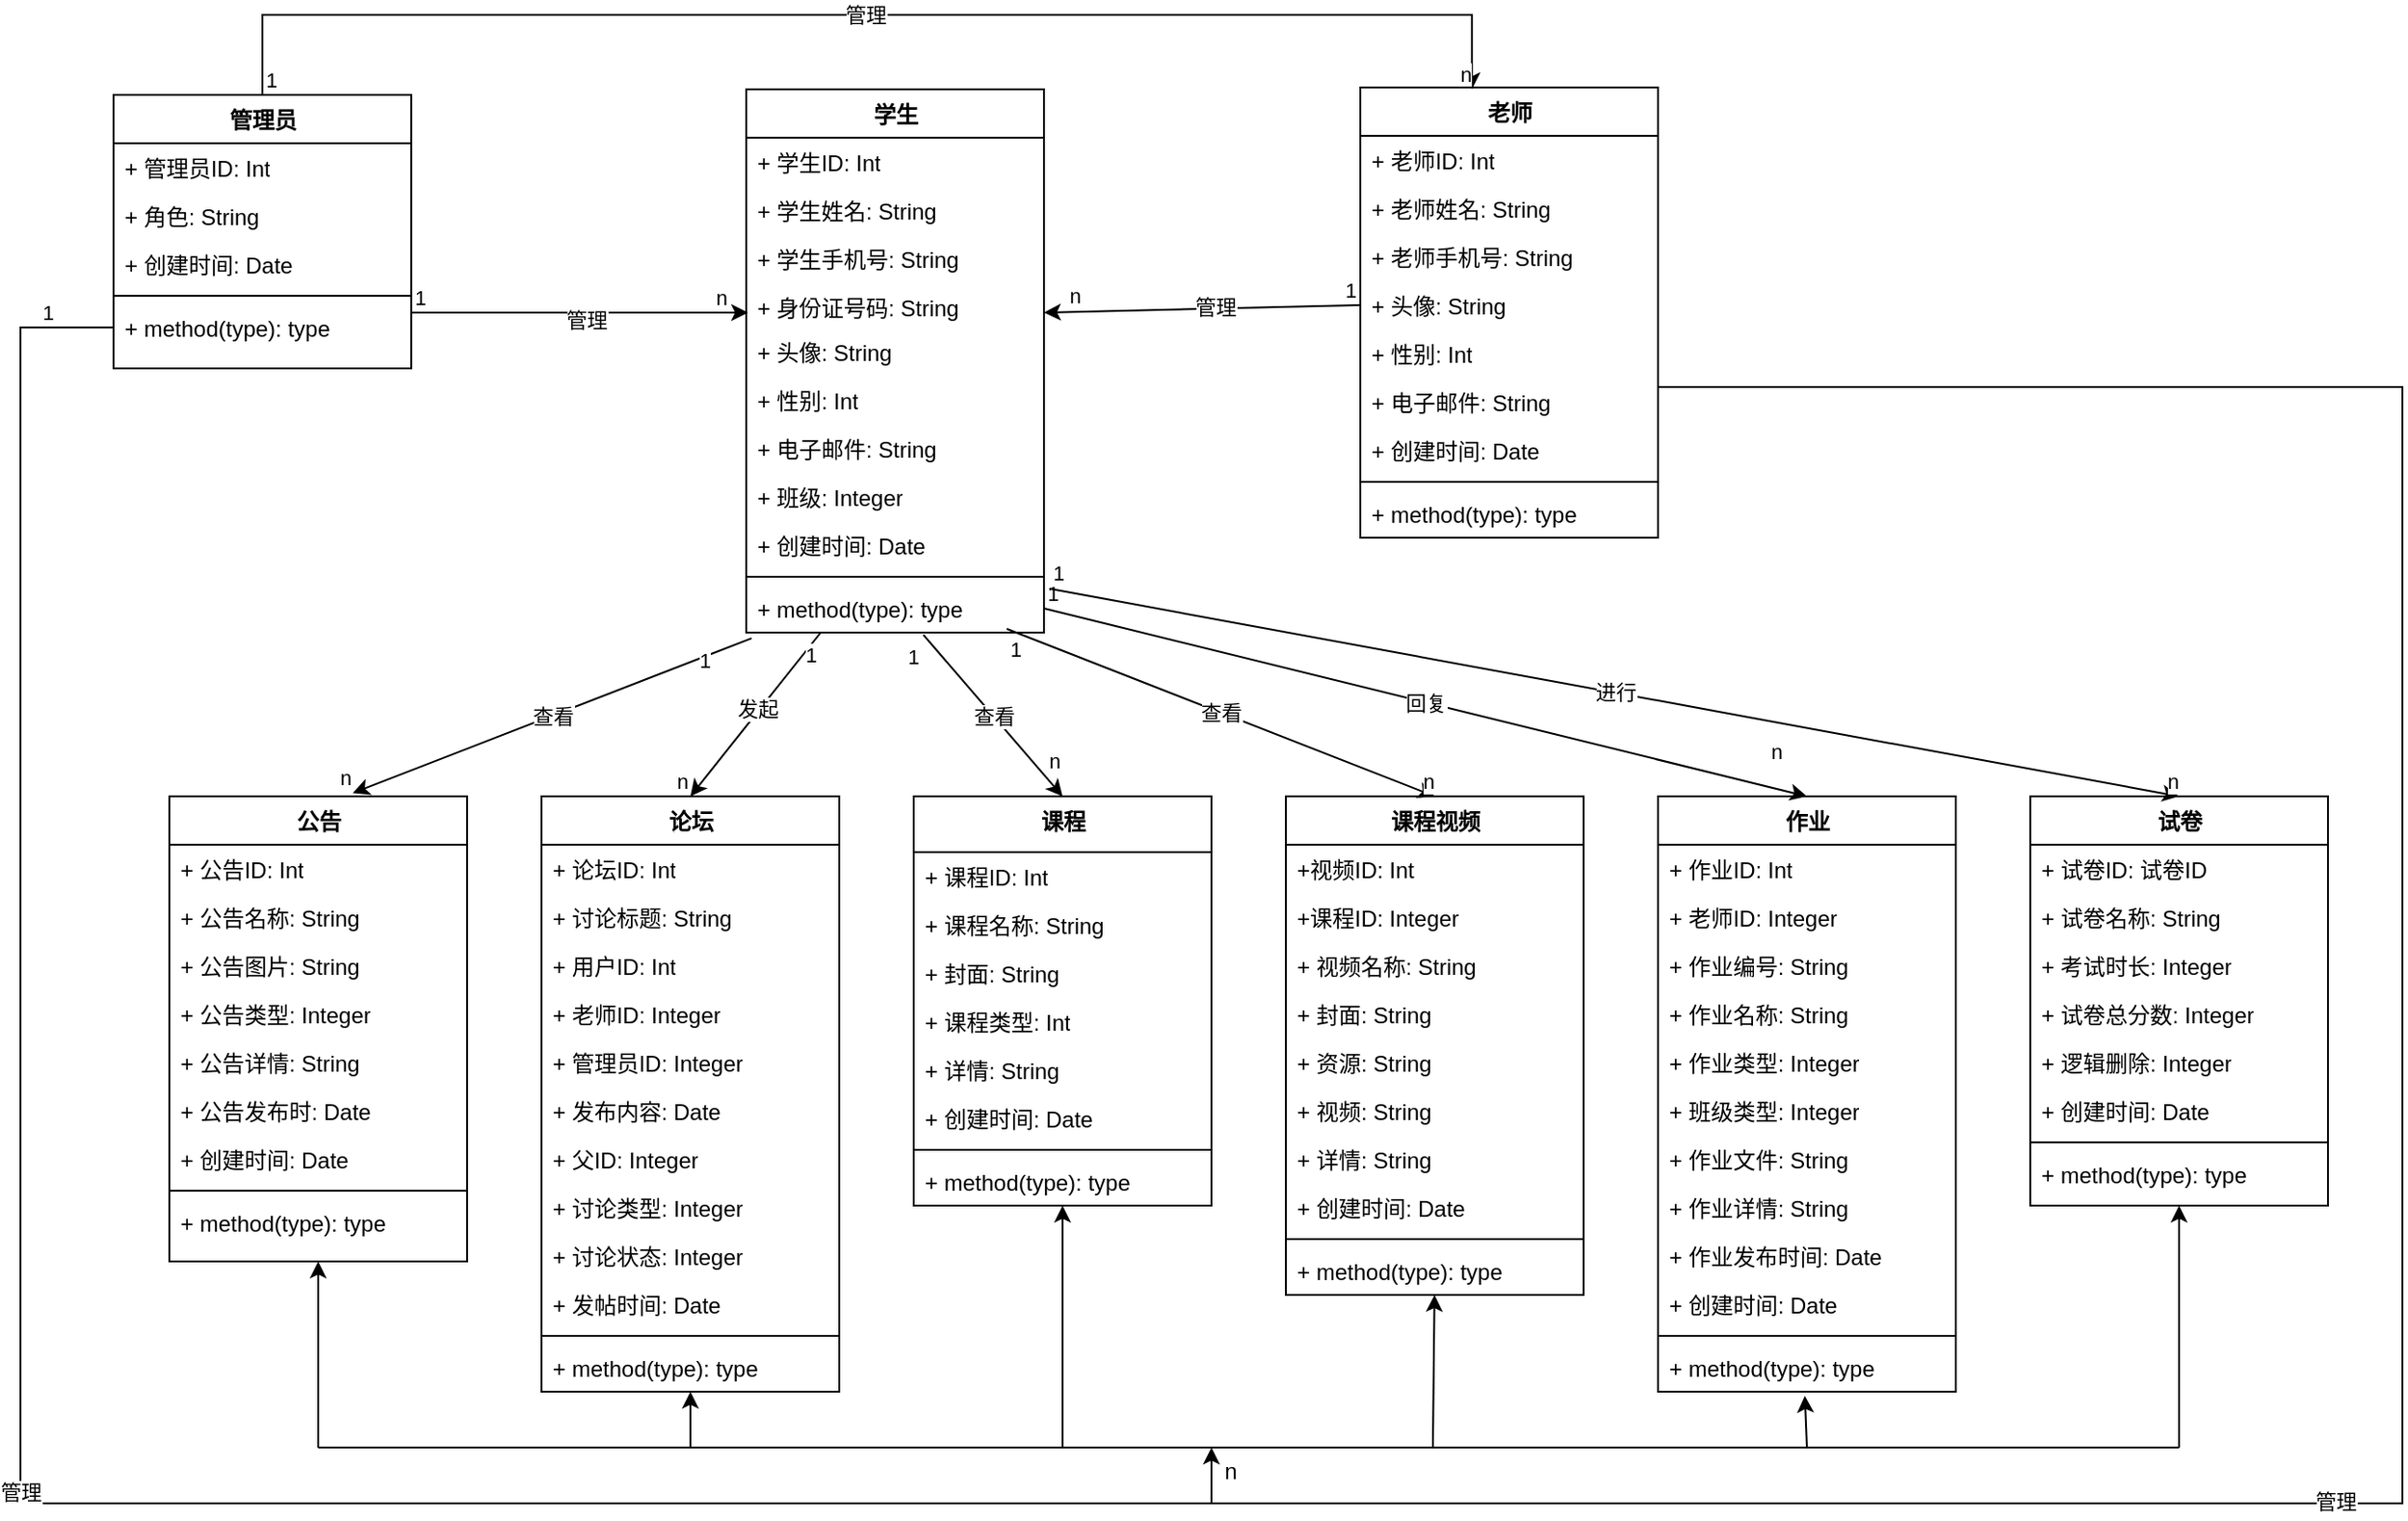 <mxfile version="26.2.13" pages="2">
  <diagram name="Page-1" id="9f46799a-70d6-7492-0946-bef42562c5a5">
    <mxGraphModel dx="1740" dy="901" grid="1" gridSize="10" guides="1" tooltips="1" connect="1" arrows="1" fold="1" page="1" pageScale="1" pageWidth="1100" pageHeight="850" background="none" math="0" shadow="0">
      <root>
        <mxCell id="0" />
        <mxCell id="1" parent="0" />
        <mxCell id="78961159f06e98e8-17" value="管理员" style="swimlane;html=1;fontStyle=1;align=center;verticalAlign=top;childLayout=stackLayout;horizontal=1;startSize=26;horizontalStack=0;resizeParent=1;resizeLast=0;collapsible=1;marginBottom=0;swimlaneFillColor=#ffffff;rounded=0;shadow=0;comic=0;labelBackgroundColor=none;strokeWidth=1;fillColor=none;fontFamily=Verdana;fontSize=12" parent="1" vertex="1">
          <mxGeometry x="90" y="83" width="160" height="147" as="geometry" />
        </mxCell>
        <mxCell id="78961159f06e98e8-21" value="+ 管理员ID: Int" style="text;html=1;strokeColor=none;fillColor=none;align=left;verticalAlign=top;spacingLeft=4;spacingRight=4;whiteSpace=wrap;overflow=hidden;rotatable=0;points=[[0,0.5],[1,0.5]];portConstraint=eastwest;" parent="78961159f06e98e8-17" vertex="1">
          <mxGeometry y="26" width="160" height="26" as="geometry" />
        </mxCell>
        <mxCell id="78961159f06e98e8-23" value="+ 角色: String" style="text;html=1;strokeColor=none;fillColor=none;align=left;verticalAlign=top;spacingLeft=4;spacingRight=4;whiteSpace=wrap;overflow=hidden;rotatable=0;points=[[0,0.5],[1,0.5]];portConstraint=eastwest;" parent="78961159f06e98e8-17" vertex="1">
          <mxGeometry y="52" width="160" height="26" as="geometry" />
        </mxCell>
        <mxCell id="78961159f06e98e8-25" value="+ 创建时间: Date" style="text;html=1;strokeColor=none;fillColor=none;align=left;verticalAlign=top;spacingLeft=4;spacingRight=4;whiteSpace=wrap;overflow=hidden;rotatable=0;points=[[0,0.5],[1,0.5]];portConstraint=eastwest;" parent="78961159f06e98e8-17" vertex="1">
          <mxGeometry y="78" width="160" height="26" as="geometry" />
        </mxCell>
        <mxCell id="78961159f06e98e8-19" value="" style="line;html=1;strokeWidth=1;fillColor=none;align=left;verticalAlign=middle;spacingTop=-1;spacingLeft=3;spacingRight=3;rotatable=0;labelPosition=right;points=[];portConstraint=eastwest;" parent="78961159f06e98e8-17" vertex="1">
          <mxGeometry y="104" width="160" height="8" as="geometry" />
        </mxCell>
        <mxCell id="78961159f06e98e8-20" value="+ method(type): type" style="text;html=1;strokeColor=none;fillColor=none;align=left;verticalAlign=top;spacingLeft=4;spacingRight=4;whiteSpace=wrap;overflow=hidden;rotatable=0;points=[[0,0.5],[1,0.5]];portConstraint=eastwest;" parent="78961159f06e98e8-17" vertex="1">
          <mxGeometry y="112" width="160" height="26" as="geometry" />
        </mxCell>
        <mxCell id="78961159f06e98e8-30" value="学生" style="swimlane;html=1;fontStyle=1;align=center;verticalAlign=top;childLayout=stackLayout;horizontal=1;startSize=26;horizontalStack=0;resizeParent=1;resizeLast=0;collapsible=1;marginBottom=0;swimlaneFillColor=#ffffff;rounded=0;shadow=0;comic=0;labelBackgroundColor=none;strokeWidth=1;fillColor=none;fontFamily=Verdana;fontSize=12" parent="1" vertex="1">
          <mxGeometry x="430" y="80" width="160" height="292" as="geometry" />
        </mxCell>
        <mxCell id="gjJMoTQwBeyK9TBVZbtp-83" value="+ 学生ID: Int" style="text;html=1;strokeColor=none;fillColor=none;align=left;verticalAlign=top;spacingLeft=4;spacingRight=4;whiteSpace=wrap;overflow=hidden;rotatable=0;points=[[0,0.5],[1,0.5]];portConstraint=eastwest;" vertex="1" parent="78961159f06e98e8-30">
          <mxGeometry y="26" width="160" height="26" as="geometry" />
        </mxCell>
        <mxCell id="gjJMoTQwBeyK9TBVZbtp-84" value="+ 学生姓名: String" style="text;html=1;strokeColor=none;fillColor=none;align=left;verticalAlign=top;spacingLeft=4;spacingRight=4;whiteSpace=wrap;overflow=hidden;rotatable=0;points=[[0,0.5],[1,0.5]];portConstraint=eastwest;" vertex="1" parent="78961159f06e98e8-30">
          <mxGeometry y="52" width="160" height="26" as="geometry" />
        </mxCell>
        <mxCell id="gjJMoTQwBeyK9TBVZbtp-85" value="+ 学生手机号: String" style="text;html=1;strokeColor=none;fillColor=none;align=left;verticalAlign=top;spacingLeft=4;spacingRight=4;whiteSpace=wrap;overflow=hidden;rotatable=0;points=[[0,0.5],[1,0.5]];portConstraint=eastwest;" vertex="1" parent="78961159f06e98e8-30">
          <mxGeometry y="78" width="160" height="26" as="geometry" />
        </mxCell>
        <mxCell id="78961159f06e98e8-33" value="+ 身份证号码: String" style="text;html=1;strokeColor=none;fillColor=none;align=left;verticalAlign=top;spacingLeft=4;spacingRight=4;whiteSpace=wrap;overflow=hidden;rotatable=0;points=[[0,0.5],[1,0.5]];portConstraint=eastwest;" parent="78961159f06e98e8-30" vertex="1">
          <mxGeometry y="104" width="160" height="24" as="geometry" />
        </mxCell>
        <mxCell id="gjJMoTQwBeyK9TBVZbtp-86" value="+ 头像: String" style="text;html=1;strokeColor=none;fillColor=none;align=left;verticalAlign=top;spacingLeft=4;spacingRight=4;whiteSpace=wrap;overflow=hidden;rotatable=0;points=[[0,0.5],[1,0.5]];portConstraint=eastwest;" vertex="1" parent="78961159f06e98e8-30">
          <mxGeometry y="128" width="160" height="26" as="geometry" />
        </mxCell>
        <mxCell id="gjJMoTQwBeyK9TBVZbtp-87" value="+ 性别: Int" style="text;html=1;strokeColor=none;fillColor=none;align=left;verticalAlign=top;spacingLeft=4;spacingRight=4;whiteSpace=wrap;overflow=hidden;rotatable=0;points=[[0,0.5],[1,0.5]];portConstraint=eastwest;" vertex="1" parent="78961159f06e98e8-30">
          <mxGeometry y="154" width="160" height="26" as="geometry" />
        </mxCell>
        <mxCell id="gjJMoTQwBeyK9TBVZbtp-88" value="+ 电子邮件: String" style="text;html=1;strokeColor=none;fillColor=none;align=left;verticalAlign=top;spacingLeft=4;spacingRight=4;whiteSpace=wrap;overflow=hidden;rotatable=0;points=[[0,0.5],[1,0.5]];portConstraint=eastwest;" vertex="1" parent="78961159f06e98e8-30">
          <mxGeometry y="180" width="160" height="26" as="geometry" />
        </mxCell>
        <mxCell id="78961159f06e98e8-36" value="+ 班级: Integer" style="text;html=1;strokeColor=none;fillColor=none;align=left;verticalAlign=top;spacingLeft=4;spacingRight=4;whiteSpace=wrap;overflow=hidden;rotatable=0;points=[[0,0.5],[1,0.5]];portConstraint=eastwest;" parent="78961159f06e98e8-30" vertex="1">
          <mxGeometry y="206" width="160" height="26" as="geometry" />
        </mxCell>
        <mxCell id="gjJMoTQwBeyK9TBVZbtp-89" value="+ 创建时间: Date" style="text;html=1;strokeColor=none;fillColor=none;align=left;verticalAlign=top;spacingLeft=4;spacingRight=4;whiteSpace=wrap;overflow=hidden;rotatable=0;points=[[0,0.5],[1,0.5]];portConstraint=eastwest;" vertex="1" parent="78961159f06e98e8-30">
          <mxGeometry y="232" width="160" height="26" as="geometry" />
        </mxCell>
        <mxCell id="78961159f06e98e8-38" value="" style="line;html=1;strokeWidth=1;fillColor=none;align=left;verticalAlign=middle;spacingTop=-1;spacingLeft=3;spacingRight=3;rotatable=0;labelPosition=right;points=[];portConstraint=eastwest;" parent="78961159f06e98e8-30" vertex="1">
          <mxGeometry y="258" width="160" height="8" as="geometry" />
        </mxCell>
        <mxCell id="78961159f06e98e8-39" value="+ method(type): type" style="text;html=1;strokeColor=none;fillColor=none;align=left;verticalAlign=top;spacingLeft=4;spacingRight=4;whiteSpace=wrap;overflow=hidden;rotatable=0;points=[[0,0.5],[1,0.5]];portConstraint=eastwest;" parent="78961159f06e98e8-30" vertex="1">
          <mxGeometry y="266" width="160" height="26" as="geometry" />
        </mxCell>
        <mxCell id="78961159f06e98e8-56" value="公告" style="swimlane;html=1;fontStyle=1;align=center;verticalAlign=top;childLayout=stackLayout;horizontal=1;startSize=26;horizontalStack=0;resizeParent=1;resizeLast=0;collapsible=1;marginBottom=0;swimlaneFillColor=#ffffff;rounded=0;shadow=0;comic=0;labelBackgroundColor=none;strokeWidth=1;fillColor=none;fontFamily=Verdana;fontSize=12" parent="1" vertex="1">
          <mxGeometry x="120" y="460" width="160" height="250" as="geometry" />
        </mxCell>
        <mxCell id="78961159f06e98e8-57" value="+ 公告ID: Int" style="text;html=1;strokeColor=none;fillColor=none;align=left;verticalAlign=top;spacingLeft=4;spacingRight=4;whiteSpace=wrap;overflow=hidden;rotatable=0;points=[[0,0.5],[1,0.5]];portConstraint=eastwest;" parent="78961159f06e98e8-56" vertex="1">
          <mxGeometry y="26" width="160" height="26" as="geometry" />
        </mxCell>
        <mxCell id="78961159f06e98e8-58" value="+ 公告名称: String" style="text;html=1;strokeColor=none;fillColor=none;align=left;verticalAlign=top;spacingLeft=4;spacingRight=4;whiteSpace=wrap;overflow=hidden;rotatable=0;points=[[0,0.5],[1,0.5]];portConstraint=eastwest;" parent="78961159f06e98e8-56" vertex="1">
          <mxGeometry y="52" width="160" height="26" as="geometry" />
        </mxCell>
        <mxCell id="78961159f06e98e8-59" value="+ 公告图片: String" style="text;html=1;strokeColor=none;fillColor=none;align=left;verticalAlign=top;spacingLeft=4;spacingRight=4;whiteSpace=wrap;overflow=hidden;rotatable=0;points=[[0,0.5],[1,0.5]];portConstraint=eastwest;" parent="78961159f06e98e8-56" vertex="1">
          <mxGeometry y="78" width="160" height="26" as="geometry" />
        </mxCell>
        <mxCell id="78961159f06e98e8-60" value="+ 公告类型: Integer" style="text;html=1;strokeColor=none;fillColor=none;align=left;verticalAlign=top;spacingLeft=4;spacingRight=4;whiteSpace=wrap;overflow=hidden;rotatable=0;points=[[0,0.5],[1,0.5]];portConstraint=eastwest;" parent="78961159f06e98e8-56" vertex="1">
          <mxGeometry y="104" width="160" height="26" as="geometry" />
        </mxCell>
        <mxCell id="78961159f06e98e8-61" value="+ 公告详情: String" style="text;html=1;strokeColor=none;fillColor=none;align=left;verticalAlign=top;spacingLeft=4;spacingRight=4;whiteSpace=wrap;overflow=hidden;rotatable=0;points=[[0,0.5],[1,0.5]];portConstraint=eastwest;" parent="78961159f06e98e8-56" vertex="1">
          <mxGeometry y="130" width="160" height="26" as="geometry" />
        </mxCell>
        <mxCell id="78961159f06e98e8-62" value="+ 公告发布时: Date" style="text;html=1;strokeColor=none;fillColor=none;align=left;verticalAlign=top;spacingLeft=4;spacingRight=4;whiteSpace=wrap;overflow=hidden;rotatable=0;points=[[0,0.5],[1,0.5]];portConstraint=eastwest;" parent="78961159f06e98e8-56" vertex="1">
          <mxGeometry y="156" width="160" height="26" as="geometry" />
        </mxCell>
        <mxCell id="78961159f06e98e8-63" value="+ 创建时间: Date" style="text;html=1;strokeColor=none;fillColor=none;align=left;verticalAlign=top;spacingLeft=4;spacingRight=4;whiteSpace=wrap;overflow=hidden;rotatable=0;points=[[0,0.5],[1,0.5]];portConstraint=eastwest;" parent="78961159f06e98e8-56" vertex="1">
          <mxGeometry y="182" width="160" height="26" as="geometry" />
        </mxCell>
        <mxCell id="78961159f06e98e8-64" value="" style="line;html=1;strokeWidth=1;fillColor=none;align=left;verticalAlign=middle;spacingTop=-1;spacingLeft=3;spacingRight=3;rotatable=0;labelPosition=right;points=[];portConstraint=eastwest;" parent="78961159f06e98e8-56" vertex="1">
          <mxGeometry y="208" width="160" height="8" as="geometry" />
        </mxCell>
        <mxCell id="78961159f06e98e8-68" value="+ method(type): type" style="text;html=1;strokeColor=none;fillColor=none;align=left;verticalAlign=top;spacingLeft=4;spacingRight=4;whiteSpace=wrap;overflow=hidden;rotatable=0;points=[[0,0.5],[1,0.5]];portConstraint=eastwest;" parent="78961159f06e98e8-56" vertex="1">
          <mxGeometry y="216" width="160" height="26" as="geometry" />
        </mxCell>
        <mxCell id="78961159f06e98e8-69" value="论坛" style="swimlane;html=1;fontStyle=1;align=center;verticalAlign=top;childLayout=stackLayout;horizontal=1;startSize=26;horizontalStack=0;resizeParent=1;resizeLast=0;collapsible=1;marginBottom=0;swimlaneFillColor=#ffffff;rounded=0;shadow=0;comic=0;labelBackgroundColor=none;strokeWidth=1;fillColor=none;fontFamily=Verdana;fontSize=12" parent="1" vertex="1">
          <mxGeometry x="320" y="460" width="160" height="320" as="geometry" />
        </mxCell>
        <mxCell id="78961159f06e98e8-70" value="+ 论坛ID: Int" style="text;html=1;strokeColor=none;fillColor=none;align=left;verticalAlign=top;spacingLeft=4;spacingRight=4;whiteSpace=wrap;overflow=hidden;rotatable=0;points=[[0,0.5],[1,0.5]];portConstraint=eastwest;" parent="78961159f06e98e8-69" vertex="1">
          <mxGeometry y="26" width="160" height="26" as="geometry" />
        </mxCell>
        <mxCell id="78961159f06e98e8-71" value="+ 讨论标题: String" style="text;html=1;strokeColor=none;fillColor=none;align=left;verticalAlign=top;spacingLeft=4;spacingRight=4;whiteSpace=wrap;overflow=hidden;rotatable=0;points=[[0,0.5],[1,0.5]];portConstraint=eastwest;" parent="78961159f06e98e8-69" vertex="1">
          <mxGeometry y="52" width="160" height="26" as="geometry" />
        </mxCell>
        <mxCell id="78961159f06e98e8-72" value="+ 用户ID: Int" style="text;html=1;strokeColor=none;fillColor=none;align=left;verticalAlign=top;spacingLeft=4;spacingRight=4;whiteSpace=wrap;overflow=hidden;rotatable=0;points=[[0,0.5],[1,0.5]];portConstraint=eastwest;" parent="78961159f06e98e8-69" vertex="1">
          <mxGeometry y="78" width="160" height="26" as="geometry" />
        </mxCell>
        <mxCell id="78961159f06e98e8-74" value="+ 老师ID: Integer" style="text;html=1;strokeColor=none;fillColor=none;align=left;verticalAlign=top;spacingLeft=4;spacingRight=4;whiteSpace=wrap;overflow=hidden;rotatable=0;points=[[0,0.5],[1,0.5]];portConstraint=eastwest;" parent="78961159f06e98e8-69" vertex="1">
          <mxGeometry y="104" width="160" height="26" as="geometry" />
        </mxCell>
        <mxCell id="78961159f06e98e8-75" value="+ 管理员ID: Integer" style="text;html=1;strokeColor=none;fillColor=none;align=left;verticalAlign=top;spacingLeft=4;spacingRight=4;whiteSpace=wrap;overflow=hidden;rotatable=0;points=[[0,0.5],[1,0.5]];portConstraint=eastwest;" parent="78961159f06e98e8-69" vertex="1">
          <mxGeometry y="130" width="160" height="26" as="geometry" />
        </mxCell>
        <mxCell id="78961159f06e98e8-76" value="+ 发布内容: Date" style="text;html=1;strokeColor=none;fillColor=none;align=left;verticalAlign=top;spacingLeft=4;spacingRight=4;whiteSpace=wrap;overflow=hidden;rotatable=0;points=[[0,0.5],[1,0.5]];portConstraint=eastwest;" parent="78961159f06e98e8-69" vertex="1">
          <mxGeometry y="156" width="160" height="26" as="geometry" />
        </mxCell>
        <mxCell id="gjJMoTQwBeyK9TBVZbtp-96" value="+ 父ID: Integer" style="text;html=1;strokeColor=none;fillColor=none;align=left;verticalAlign=top;spacingLeft=4;spacingRight=4;whiteSpace=wrap;overflow=hidden;rotatable=0;points=[[0,0.5],[1,0.5]];portConstraint=eastwest;" vertex="1" parent="78961159f06e98e8-69">
          <mxGeometry y="182" width="160" height="26" as="geometry" />
        </mxCell>
        <mxCell id="gjJMoTQwBeyK9TBVZbtp-97" value="+ 讨论类型: Integer" style="text;html=1;strokeColor=none;fillColor=none;align=left;verticalAlign=top;spacingLeft=4;spacingRight=4;whiteSpace=wrap;overflow=hidden;rotatable=0;points=[[0,0.5],[1,0.5]];portConstraint=eastwest;" vertex="1" parent="78961159f06e98e8-69">
          <mxGeometry y="208" width="160" height="26" as="geometry" />
        </mxCell>
        <mxCell id="gjJMoTQwBeyK9TBVZbtp-98" value="+ 讨论状态: Integer" style="text;html=1;strokeColor=none;fillColor=none;align=left;verticalAlign=top;spacingLeft=4;spacingRight=4;whiteSpace=wrap;overflow=hidden;rotatable=0;points=[[0,0.5],[1,0.5]];portConstraint=eastwest;" vertex="1" parent="78961159f06e98e8-69">
          <mxGeometry y="234" width="160" height="26" as="geometry" />
        </mxCell>
        <mxCell id="gjJMoTQwBeyK9TBVZbtp-99" value="+ 发帖时间: Date" style="text;html=1;strokeColor=none;fillColor=none;align=left;verticalAlign=top;spacingLeft=4;spacingRight=4;whiteSpace=wrap;overflow=hidden;rotatable=0;points=[[0,0.5],[1,0.5]];portConstraint=eastwest;" vertex="1" parent="78961159f06e98e8-69">
          <mxGeometry y="260" width="160" height="26" as="geometry" />
        </mxCell>
        <mxCell id="78961159f06e98e8-77" value="" style="line;html=1;strokeWidth=1;fillColor=none;align=left;verticalAlign=middle;spacingTop=-1;spacingLeft=3;spacingRight=3;rotatable=0;labelPosition=right;points=[];portConstraint=eastwest;" parent="78961159f06e98e8-69" vertex="1">
          <mxGeometry y="286" width="160" height="8" as="geometry" />
        </mxCell>
        <mxCell id="78961159f06e98e8-79" value="+ method(type): type" style="text;html=1;strokeColor=none;fillColor=none;align=left;verticalAlign=top;spacingLeft=4;spacingRight=4;whiteSpace=wrap;overflow=hidden;rotatable=0;points=[[0,0.5],[1,0.5]];portConstraint=eastwest;" parent="78961159f06e98e8-69" vertex="1">
          <mxGeometry y="294" width="160" height="26" as="geometry" />
        </mxCell>
        <mxCell id="78961159f06e98e8-82" value="课程" style="swimlane;html=1;fontStyle=1;align=center;verticalAlign=top;childLayout=stackLayout;horizontal=1;startSize=30;horizontalStack=0;resizeParent=1;resizeLast=0;collapsible=1;marginBottom=0;swimlaneFillColor=#ffffff;rounded=0;shadow=0;comic=0;labelBackgroundColor=none;strokeWidth=1;fillColor=none;fontFamily=Verdana;fontSize=12" parent="1" vertex="1">
          <mxGeometry x="520" y="460" width="160" height="220" as="geometry" />
        </mxCell>
        <mxCell id="78961159f06e98e8-83" value="+ 课程ID: Int" style="text;html=1;strokeColor=none;fillColor=none;align=left;verticalAlign=top;spacingLeft=4;spacingRight=4;whiteSpace=wrap;overflow=hidden;rotatable=0;points=[[0,0.5],[1,0.5]];portConstraint=eastwest;" parent="78961159f06e98e8-82" vertex="1">
          <mxGeometry y="30" width="160" height="26" as="geometry" />
        </mxCell>
        <mxCell id="78961159f06e98e8-84" value="+ 课程名称: String" style="text;html=1;strokeColor=none;fillColor=none;align=left;verticalAlign=top;spacingLeft=4;spacingRight=4;whiteSpace=wrap;overflow=hidden;rotatable=0;points=[[0,0.5],[1,0.5]];portConstraint=eastwest;" parent="78961159f06e98e8-82" vertex="1">
          <mxGeometry y="56" width="160" height="26" as="geometry" />
        </mxCell>
        <mxCell id="78961159f06e98e8-85" value="+ 封面: String" style="text;html=1;strokeColor=none;fillColor=none;align=left;verticalAlign=top;spacingLeft=4;spacingRight=4;whiteSpace=wrap;overflow=hidden;rotatable=0;points=[[0,0.5],[1,0.5]];portConstraint=eastwest;" parent="78961159f06e98e8-82" vertex="1">
          <mxGeometry y="82" width="160" height="26" as="geometry" />
        </mxCell>
        <mxCell id="78961159f06e98e8-86" value="+ 课程类型: Int" style="text;html=1;strokeColor=none;fillColor=none;align=left;verticalAlign=top;spacingLeft=4;spacingRight=4;whiteSpace=wrap;overflow=hidden;rotatable=0;points=[[0,0.5],[1,0.5]];portConstraint=eastwest;" parent="78961159f06e98e8-82" vertex="1">
          <mxGeometry y="108" width="160" height="26" as="geometry" />
        </mxCell>
        <mxCell id="78961159f06e98e8-87" value="+ 详情: String" style="text;html=1;strokeColor=none;fillColor=none;align=left;verticalAlign=top;spacingLeft=4;spacingRight=4;whiteSpace=wrap;overflow=hidden;rotatable=0;points=[[0,0.5],[1,0.5]];portConstraint=eastwest;" parent="78961159f06e98e8-82" vertex="1">
          <mxGeometry y="134" width="160" height="26" as="geometry" />
        </mxCell>
        <mxCell id="78961159f06e98e8-88" value="+ 创建时间: Date" style="text;html=1;strokeColor=none;fillColor=none;align=left;verticalAlign=top;spacingLeft=4;spacingRight=4;whiteSpace=wrap;overflow=hidden;rotatable=0;points=[[0,0.5],[1,0.5]];portConstraint=eastwest;" parent="78961159f06e98e8-82" vertex="1">
          <mxGeometry y="160" width="160" height="26" as="geometry" />
        </mxCell>
        <mxCell id="78961159f06e98e8-90" value="" style="line;html=1;strokeWidth=1;fillColor=none;align=left;verticalAlign=middle;spacingTop=-1;spacingLeft=3;spacingRight=3;rotatable=0;labelPosition=right;points=[];portConstraint=eastwest;" parent="78961159f06e98e8-82" vertex="1">
          <mxGeometry y="186" width="160" height="8" as="geometry" />
        </mxCell>
        <mxCell id="78961159f06e98e8-94" value="+ method(type): type" style="text;html=1;strokeColor=none;fillColor=none;align=left;verticalAlign=top;spacingLeft=4;spacingRight=4;whiteSpace=wrap;overflow=hidden;rotatable=0;points=[[0,0.5],[1,0.5]];portConstraint=eastwest;" parent="78961159f06e98e8-82" vertex="1">
          <mxGeometry y="194" width="160" height="26" as="geometry" />
        </mxCell>
        <mxCell id="78961159f06e98e8-95" value="作业" style="swimlane;html=1;fontStyle=1;align=center;verticalAlign=top;childLayout=stackLayout;horizontal=1;startSize=26;horizontalStack=0;resizeParent=1;resizeLast=0;collapsible=1;marginBottom=0;swimlaneFillColor=#ffffff;rounded=0;shadow=0;comic=0;labelBackgroundColor=none;strokeWidth=1;fillColor=none;fontFamily=Verdana;fontSize=12" parent="1" vertex="1">
          <mxGeometry x="920" y="460" width="160" height="320" as="geometry" />
        </mxCell>
        <mxCell id="78961159f06e98e8-96" value="+ 作业ID: Int" style="text;html=1;strokeColor=none;fillColor=none;align=left;verticalAlign=top;spacingLeft=4;spacingRight=4;whiteSpace=wrap;overflow=hidden;rotatable=0;points=[[0,0.5],[1,0.5]];portConstraint=eastwest;" parent="78961159f06e98e8-95" vertex="1">
          <mxGeometry y="26" width="160" height="26" as="geometry" />
        </mxCell>
        <mxCell id="78961159f06e98e8-97" value="+ 老师ID: Integer" style="text;html=1;strokeColor=none;fillColor=none;align=left;verticalAlign=top;spacingLeft=4;spacingRight=4;whiteSpace=wrap;overflow=hidden;rotatable=0;points=[[0,0.5],[1,0.5]];portConstraint=eastwest;" parent="78961159f06e98e8-95" vertex="1">
          <mxGeometry y="52" width="160" height="26" as="geometry" />
        </mxCell>
        <mxCell id="78961159f06e98e8-98" value="+ 作业编号: String" style="text;html=1;strokeColor=none;fillColor=none;align=left;verticalAlign=top;spacingLeft=4;spacingRight=4;whiteSpace=wrap;overflow=hidden;rotatable=0;points=[[0,0.5],[1,0.5]];portConstraint=eastwest;" parent="78961159f06e98e8-95" vertex="1">
          <mxGeometry y="78" width="160" height="26" as="geometry" />
        </mxCell>
        <mxCell id="78961159f06e98e8-102" value="+ 作业名称: String" style="text;html=1;strokeColor=none;fillColor=none;align=left;verticalAlign=top;spacingLeft=4;spacingRight=4;whiteSpace=wrap;overflow=hidden;rotatable=0;points=[[0,0.5],[1,0.5]];portConstraint=eastwest;" parent="78961159f06e98e8-95" vertex="1">
          <mxGeometry y="104" width="160" height="26" as="geometry" />
        </mxCell>
        <mxCell id="gjJMoTQwBeyK9TBVZbtp-100" value="+ 作业类型: Integer" style="text;html=1;strokeColor=none;fillColor=none;align=left;verticalAlign=top;spacingLeft=4;spacingRight=4;whiteSpace=wrap;overflow=hidden;rotatable=0;points=[[0,0.5],[1,0.5]];portConstraint=eastwest;" vertex="1" parent="78961159f06e98e8-95">
          <mxGeometry y="130" width="160" height="26" as="geometry" />
        </mxCell>
        <mxCell id="gjJMoTQwBeyK9TBVZbtp-101" value="+ 班级类型: Integer" style="text;html=1;strokeColor=none;fillColor=none;align=left;verticalAlign=top;spacingLeft=4;spacingRight=4;whiteSpace=wrap;overflow=hidden;rotatable=0;points=[[0,0.5],[1,0.5]];portConstraint=eastwest;" vertex="1" parent="78961159f06e98e8-95">
          <mxGeometry y="156" width="160" height="26" as="geometry" />
        </mxCell>
        <mxCell id="gjJMoTQwBeyK9TBVZbtp-102" value="+ 作业文件: String" style="text;html=1;strokeColor=none;fillColor=none;align=left;verticalAlign=top;spacingLeft=4;spacingRight=4;whiteSpace=wrap;overflow=hidden;rotatable=0;points=[[0,0.5],[1,0.5]];portConstraint=eastwest;" vertex="1" parent="78961159f06e98e8-95">
          <mxGeometry y="182" width="160" height="26" as="geometry" />
        </mxCell>
        <mxCell id="gjJMoTQwBeyK9TBVZbtp-103" value="+ 作业详情: String" style="text;html=1;strokeColor=none;fillColor=none;align=left;verticalAlign=top;spacingLeft=4;spacingRight=4;whiteSpace=wrap;overflow=hidden;rotatable=0;points=[[0,0.5],[1,0.5]];portConstraint=eastwest;" vertex="1" parent="78961159f06e98e8-95">
          <mxGeometry y="208" width="160" height="26" as="geometry" />
        </mxCell>
        <mxCell id="gjJMoTQwBeyK9TBVZbtp-104" value="+ 作业发布时间: Date" style="text;html=1;strokeColor=none;fillColor=none;align=left;verticalAlign=top;spacingLeft=4;spacingRight=4;whiteSpace=wrap;overflow=hidden;rotatable=0;points=[[0,0.5],[1,0.5]];portConstraint=eastwest;" vertex="1" parent="78961159f06e98e8-95">
          <mxGeometry y="234" width="160" height="26" as="geometry" />
        </mxCell>
        <mxCell id="gjJMoTQwBeyK9TBVZbtp-105" value="+ 创建时间: Date" style="text;html=1;strokeColor=none;fillColor=none;align=left;verticalAlign=top;spacingLeft=4;spacingRight=4;whiteSpace=wrap;overflow=hidden;rotatable=0;points=[[0,0.5],[1,0.5]];portConstraint=eastwest;" vertex="1" parent="78961159f06e98e8-95">
          <mxGeometry y="260" width="160" height="26" as="geometry" />
        </mxCell>
        <mxCell id="78961159f06e98e8-103" value="" style="line;html=1;strokeWidth=1;fillColor=none;align=left;verticalAlign=middle;spacingTop=-1;spacingLeft=3;spacingRight=3;rotatable=0;labelPosition=right;points=[];portConstraint=eastwest;" parent="78961159f06e98e8-95" vertex="1">
          <mxGeometry y="286" width="160" height="8" as="geometry" />
        </mxCell>
        <mxCell id="78961159f06e98e8-104" value="+ method(type): type" style="text;html=1;strokeColor=none;fillColor=none;align=left;verticalAlign=top;spacingLeft=4;spacingRight=4;whiteSpace=wrap;overflow=hidden;rotatable=0;points=[[0,0.5],[1,0.5]];portConstraint=eastwest;" parent="78961159f06e98e8-95" vertex="1">
          <mxGeometry y="294" width="160" height="26" as="geometry" />
        </mxCell>
        <mxCell id="78961159f06e98e8-108" value="试卷" style="swimlane;html=1;fontStyle=1;align=center;verticalAlign=top;childLayout=stackLayout;horizontal=1;startSize=26;horizontalStack=0;resizeParent=1;resizeLast=0;collapsible=1;marginBottom=0;swimlaneFillColor=#ffffff;rounded=0;shadow=0;comic=0;labelBackgroundColor=none;strokeWidth=1;fillColor=none;fontFamily=Verdana;fontSize=12" parent="1" vertex="1">
          <mxGeometry x="1120" y="460" width="160" height="220" as="geometry" />
        </mxCell>
        <mxCell id="78961159f06e98e8-109" value="+ 试卷ID: 试卷ID" style="text;html=1;strokeColor=none;fillColor=none;align=left;verticalAlign=top;spacingLeft=4;spacingRight=4;whiteSpace=wrap;overflow=hidden;rotatable=0;points=[[0,0.5],[1,0.5]];portConstraint=eastwest;" parent="78961159f06e98e8-108" vertex="1">
          <mxGeometry y="26" width="160" height="26" as="geometry" />
        </mxCell>
        <mxCell id="78961159f06e98e8-110" value="+ 试卷名称: String" style="text;html=1;strokeColor=none;fillColor=none;align=left;verticalAlign=top;spacingLeft=4;spacingRight=4;whiteSpace=wrap;overflow=hidden;rotatable=0;points=[[0,0.5],[1,0.5]];portConstraint=eastwest;" parent="78961159f06e98e8-108" vertex="1">
          <mxGeometry y="52" width="160" height="26" as="geometry" />
        </mxCell>
        <mxCell id="gjJMoTQwBeyK9TBVZbtp-106" value="+ 考试时长: Integer" style="text;html=1;strokeColor=none;fillColor=none;align=left;verticalAlign=top;spacingLeft=4;spacingRight=4;whiteSpace=wrap;overflow=hidden;rotatable=0;points=[[0,0.5],[1,0.5]];portConstraint=eastwest;" vertex="1" parent="78961159f06e98e8-108">
          <mxGeometry y="78" width="160" height="26" as="geometry" />
        </mxCell>
        <mxCell id="gjJMoTQwBeyK9TBVZbtp-107" value="+ 试卷总分数: Integer&lt;span style=&quot;color: rgba(0, 0, 0, 0); font-family: monospace; font-size: 0px; text-wrap-mode: nowrap;&quot;&gt;%3CmxGraphModel%3E%3Croot%3E%3CmxCell%20id%3D%220%22%2F%3E%3CmxCell%20id%3D%221%22%20parent%3D%220%22%2F%3E%3CmxCell%20id%3D%222%22%20value%3D%22%2B%20%E8%AF%95%E5%8D%B7%E5%90%8D%E7%A7%B0%3A%20String%22%20style%3D%22text%3Bhtml%3D1%3BstrokeColor%3Dnone%3BfillColor%3Dnone%3Balign%3Dleft%3BverticalAlign%3Dtop%3BspacingLeft%3D4%3BspacingRight%3D4%3BwhiteSpace%3Dwrap%3Boverflow%3Dhidden%3Brotatable%3D0%3Bpoints%3D%5B%5B0%2C0.5%5D%2C%5B1%2C0.5%5D%5D%3BportConstraint%3Deastwest%3B%22%20vertex%3D%221%22%20parent%3D%221%22%3E%3CmxGeometry%20x%3D%221120%22%20y%3D%22512%22%20width%3D%22160%22%20height%3D%2226%22%20as%3D%22geometry%22%2F%3E%3C%2FmxCell%3E%3C%2Froot%3E%3C%2FmxGraphModel%3E&lt;/span&gt;" style="text;html=1;strokeColor=none;fillColor=none;align=left;verticalAlign=top;spacingLeft=4;spacingRight=4;whiteSpace=wrap;overflow=hidden;rotatable=0;points=[[0,0.5],[1,0.5]];portConstraint=eastwest;" vertex="1" parent="78961159f06e98e8-108">
          <mxGeometry y="104" width="160" height="26" as="geometry" />
        </mxCell>
        <mxCell id="gjJMoTQwBeyK9TBVZbtp-108" value="+ 逻辑删除: Integer&lt;span style=&quot;color: rgba(0, 0, 0, 0); font-family: monospace; font-size: 0px; text-wrap-mode: nowrap;&quot;&gt;%3CmxGraphModel%3E%3Croot%3E%3CmxCell%20id%3D%220%22%2F%3E%3CmxCell%20id%3D%221%22%20parent%3D%220%22%2F%3E%3CmxCell%20id%3D%222%22%20value%3D%22%2B%20%E8%AF%95%E5%8D%B7%E5%90%8D%E7%A7%B0%3A%20String%22%20style%3D%22text%3Bhtml%3D1%3BstrokeColor%3Dnone%3BfillColor%3Dnone%3Balign%3Dleft%3BverticalAlign%3Dtop%3BspacingLeft%3D4%3BspacingRight%3D4%3BwhiteSpace%3Dwrap%3Boverflow%3Dhidden%3Brotatable%3D0%3Bpoints%3D%5B%5B0%2C0.5%5D%2C%5B1%2C0.5%5D%5D%3BportConstraint%3Deastwest%3B%22%20vertex%3D%221%22%20parent%3D%221%22%3E%3CmxGeometry%20x%3D%221120%22%20y%3D%22512%22%20width%3D%22160%22%20height%3D%2226%22%20as%3D%22geometry%22%2F%3E%3C%2FmxCell%3E%3C%2Froot%3E%3C%2FmxGraphModel%3E&lt;/span&gt;" style="text;html=1;strokeColor=none;fillColor=none;align=left;verticalAlign=top;spacingLeft=4;spacingRight=4;whiteSpace=wrap;overflow=hidden;rotatable=0;points=[[0,0.5],[1,0.5]];portConstraint=eastwest;" vertex="1" parent="78961159f06e98e8-108">
          <mxGeometry y="130" width="160" height="26" as="geometry" />
        </mxCell>
        <mxCell id="gjJMoTQwBeyK9TBVZbtp-109" value="+ 创建时间: Date" style="text;html=1;strokeColor=none;fillColor=none;align=left;verticalAlign=top;spacingLeft=4;spacingRight=4;whiteSpace=wrap;overflow=hidden;rotatable=0;points=[[0,0.5],[1,0.5]];portConstraint=eastwest;" vertex="1" parent="78961159f06e98e8-108">
          <mxGeometry y="156" width="160" height="26" as="geometry" />
        </mxCell>
        <mxCell id="78961159f06e98e8-116" value="" style="line;html=1;strokeWidth=1;fillColor=none;align=left;verticalAlign=middle;spacingTop=-1;spacingLeft=3;spacingRight=3;rotatable=0;labelPosition=right;points=[];portConstraint=eastwest;" parent="78961159f06e98e8-108" vertex="1">
          <mxGeometry y="182" width="160" height="8" as="geometry" />
        </mxCell>
        <mxCell id="78961159f06e98e8-117" value="+ method(type): type" style="text;html=1;strokeColor=none;fillColor=none;align=left;verticalAlign=top;spacingLeft=4;spacingRight=4;whiteSpace=wrap;overflow=hidden;rotatable=0;points=[[0,0.5],[1,0.5]];portConstraint=eastwest;" parent="78961159f06e98e8-108" vertex="1">
          <mxGeometry y="190" width="160" height="26" as="geometry" />
        </mxCell>
        <mxCell id="w3gRXQa2mcVPCMbmQy5m-5" value="课程视频" style="swimlane;html=1;fontStyle=1;align=center;verticalAlign=top;childLayout=stackLayout;horizontal=1;startSize=26;horizontalStack=0;resizeParent=1;resizeLast=0;collapsible=1;marginBottom=0;swimlaneFillColor=#ffffff;rounded=0;shadow=0;comic=0;labelBackgroundColor=none;strokeWidth=1;fillColor=none;fontFamily=Verdana;fontSize=12" parent="1" vertex="1">
          <mxGeometry x="720" y="460" width="160" height="268" as="geometry" />
        </mxCell>
        <mxCell id="w3gRXQa2mcVPCMbmQy5m-6" value="+视频ID: Int" style="text;html=1;strokeColor=none;fillColor=none;align=left;verticalAlign=top;spacingLeft=4;spacingRight=4;whiteSpace=wrap;overflow=hidden;rotatable=0;points=[[0,0.5],[1,0.5]];portConstraint=eastwest;" parent="w3gRXQa2mcVPCMbmQy5m-5" vertex="1">
          <mxGeometry y="26" width="160" height="26" as="geometry" />
        </mxCell>
        <mxCell id="w3gRXQa2mcVPCMbmQy5m-7" value="+课程ID: Integer" style="text;html=1;strokeColor=none;fillColor=none;align=left;verticalAlign=top;spacingLeft=4;spacingRight=4;whiteSpace=wrap;overflow=hidden;rotatable=0;points=[[0,0.5],[1,0.5]];portConstraint=eastwest;" parent="w3gRXQa2mcVPCMbmQy5m-5" vertex="1">
          <mxGeometry y="52" width="160" height="26" as="geometry" />
        </mxCell>
        <mxCell id="gjJMoTQwBeyK9TBVZbtp-90" value="+ 视频名称: String" style="text;html=1;strokeColor=none;fillColor=none;align=left;verticalAlign=top;spacingLeft=4;spacingRight=4;whiteSpace=wrap;overflow=hidden;rotatable=0;points=[[0,0.5],[1,0.5]];portConstraint=eastwest;" vertex="1" parent="w3gRXQa2mcVPCMbmQy5m-5">
          <mxGeometry y="78" width="160" height="26" as="geometry" />
        </mxCell>
        <mxCell id="gjJMoTQwBeyK9TBVZbtp-91" value="+ 封面: String" style="text;html=1;strokeColor=none;fillColor=none;align=left;verticalAlign=top;spacingLeft=4;spacingRight=4;whiteSpace=wrap;overflow=hidden;rotatable=0;points=[[0,0.5],[1,0.5]];portConstraint=eastwest;" vertex="1" parent="w3gRXQa2mcVPCMbmQy5m-5">
          <mxGeometry y="104" width="160" height="26" as="geometry" />
        </mxCell>
        <mxCell id="gjJMoTQwBeyK9TBVZbtp-92" value="+ 资源: String" style="text;html=1;strokeColor=none;fillColor=none;align=left;verticalAlign=top;spacingLeft=4;spacingRight=4;whiteSpace=wrap;overflow=hidden;rotatable=0;points=[[0,0.5],[1,0.5]];portConstraint=eastwest;" vertex="1" parent="w3gRXQa2mcVPCMbmQy5m-5">
          <mxGeometry y="130" width="160" height="26" as="geometry" />
        </mxCell>
        <mxCell id="gjJMoTQwBeyK9TBVZbtp-93" value="+ 视频: String" style="text;html=1;strokeColor=none;fillColor=none;align=left;verticalAlign=top;spacingLeft=4;spacingRight=4;whiteSpace=wrap;overflow=hidden;rotatable=0;points=[[0,0.5],[1,0.5]];portConstraint=eastwest;" vertex="1" parent="w3gRXQa2mcVPCMbmQy5m-5">
          <mxGeometry y="156" width="160" height="26" as="geometry" />
        </mxCell>
        <mxCell id="gjJMoTQwBeyK9TBVZbtp-94" value="+ 详情: String" style="text;html=1;strokeColor=none;fillColor=none;align=left;verticalAlign=top;spacingLeft=4;spacingRight=4;whiteSpace=wrap;overflow=hidden;rotatable=0;points=[[0,0.5],[1,0.5]];portConstraint=eastwest;" vertex="1" parent="w3gRXQa2mcVPCMbmQy5m-5">
          <mxGeometry y="182" width="160" height="26" as="geometry" />
        </mxCell>
        <mxCell id="gjJMoTQwBeyK9TBVZbtp-95" value="+ 创建时间: Date" style="text;html=1;strokeColor=none;fillColor=none;align=left;verticalAlign=top;spacingLeft=4;spacingRight=4;whiteSpace=wrap;overflow=hidden;rotatable=0;points=[[0,0.5],[1,0.5]];portConstraint=eastwest;" vertex="1" parent="w3gRXQa2mcVPCMbmQy5m-5">
          <mxGeometry y="208" width="160" height="26" as="geometry" />
        </mxCell>
        <mxCell id="w3gRXQa2mcVPCMbmQy5m-8" value="" style="line;html=1;strokeWidth=1;fillColor=none;align=left;verticalAlign=middle;spacingTop=-1;spacingLeft=3;spacingRight=3;rotatable=0;labelPosition=right;points=[];portConstraint=eastwest;" parent="w3gRXQa2mcVPCMbmQy5m-5" vertex="1">
          <mxGeometry y="234" width="160" height="8" as="geometry" />
        </mxCell>
        <mxCell id="w3gRXQa2mcVPCMbmQy5m-9" value="+ method(type): type" style="text;html=1;strokeColor=none;fillColor=none;align=left;verticalAlign=top;spacingLeft=4;spacingRight=4;whiteSpace=wrap;overflow=hidden;rotatable=0;points=[[0,0.5],[1,0.5]];portConstraint=eastwest;" parent="w3gRXQa2mcVPCMbmQy5m-5" vertex="1">
          <mxGeometry y="242" width="160" height="26" as="geometry" />
        </mxCell>
        <mxCell id="gjJMoTQwBeyK9TBVZbtp-1" value="" style="endArrow=classic;html=1;rounded=0;" edge="1" parent="1">
          <mxGeometry relative="1" as="geometry">
            <mxPoint x="250" y="200" as="sourcePoint" />
            <mxPoint x="431" y="200" as="targetPoint" />
          </mxGeometry>
        </mxCell>
        <mxCell id="gjJMoTQwBeyK9TBVZbtp-3" value="1" style="edgeLabel;resizable=0;html=1;;align=left;verticalAlign=bottom;" connectable="0" vertex="1" parent="gjJMoTQwBeyK9TBVZbtp-1">
          <mxGeometry x="-1" relative="1" as="geometry" />
        </mxCell>
        <mxCell id="gjJMoTQwBeyK9TBVZbtp-4" value="n" style="edgeLabel;resizable=0;html=1;;align=right;verticalAlign=bottom;" connectable="0" vertex="1" parent="gjJMoTQwBeyK9TBVZbtp-1">
          <mxGeometry x="1" relative="1" as="geometry">
            <mxPoint x="-11" as="offset" />
          </mxGeometry>
        </mxCell>
        <mxCell id="gjJMoTQwBeyK9TBVZbtp-6" value="管理" style="edgeLabel;html=1;align=center;verticalAlign=middle;resizable=0;points=[];" vertex="1" connectable="0" parent="gjJMoTQwBeyK9TBVZbtp-1">
          <mxGeometry x="0.031" y="-4" relative="1" as="geometry">
            <mxPoint as="offset" />
          </mxGeometry>
        </mxCell>
        <mxCell id="gjJMoTQwBeyK9TBVZbtp-7" value="" style="endArrow=classic;html=1;rounded=0;exitX=0;exitY=0.5;exitDx=0;exitDy=0;" edge="1" parent="1">
          <mxGeometry relative="1" as="geometry">
            <mxPoint x="760" y="196" as="sourcePoint" />
            <mxPoint x="590" y="200" as="targetPoint" />
          </mxGeometry>
        </mxCell>
        <mxCell id="gjJMoTQwBeyK9TBVZbtp-9" value="1" style="edgeLabel;resizable=0;html=1;;align=left;verticalAlign=bottom;" connectable="0" vertex="1" parent="gjJMoTQwBeyK9TBVZbtp-7">
          <mxGeometry x="-1" relative="1" as="geometry">
            <mxPoint x="-10" as="offset" />
          </mxGeometry>
        </mxCell>
        <mxCell id="gjJMoTQwBeyK9TBVZbtp-10" value="n" style="edgeLabel;resizable=0;html=1;;align=right;verticalAlign=bottom;" connectable="0" vertex="1" parent="gjJMoTQwBeyK9TBVZbtp-7">
          <mxGeometry x="1" relative="1" as="geometry">
            <mxPoint x="20" as="offset" />
          </mxGeometry>
        </mxCell>
        <mxCell id="gjJMoTQwBeyK9TBVZbtp-11" value="管理" style="edgeLabel;html=1;align=center;verticalAlign=middle;resizable=0;points=[];" vertex="1" connectable="0" parent="gjJMoTQwBeyK9TBVZbtp-7">
          <mxGeometry x="-0.083" y="-1" relative="1" as="geometry">
            <mxPoint as="offset" />
          </mxGeometry>
        </mxCell>
        <mxCell id="gjJMoTQwBeyK9TBVZbtp-12" value="" style="endArrow=none;html=1;rounded=0;" edge="1" parent="1">
          <mxGeometry width="50" height="50" relative="1" as="geometry">
            <mxPoint x="200" y="810" as="sourcePoint" />
            <mxPoint x="1200" y="810" as="targetPoint" />
          </mxGeometry>
        </mxCell>
        <mxCell id="gjJMoTQwBeyK9TBVZbtp-16" value="" style="endArrow=classic;html=1;rounded=0;entryX=0.5;entryY=0;entryDx=0;entryDy=0;exitX=0.5;exitY=0;exitDx=0;exitDy=0;" edge="1" parent="1" source="78961159f06e98e8-17">
          <mxGeometry relative="1" as="geometry">
            <mxPoint x="180" y="30" as="sourcePoint" />
            <mxPoint x="820" y="80.0" as="targetPoint" />
            <Array as="points">
              <mxPoint x="170" y="40" />
              <mxPoint x="490" y="40" />
              <mxPoint x="660" y="40" />
              <mxPoint x="820" y="40" />
            </Array>
          </mxGeometry>
        </mxCell>
        <mxCell id="gjJMoTQwBeyK9TBVZbtp-17" value="管理" style="edgeLabel;resizable=0;html=1;;align=center;verticalAlign=middle;" connectable="0" vertex="1" parent="gjJMoTQwBeyK9TBVZbtp-16">
          <mxGeometry relative="1" as="geometry" />
        </mxCell>
        <mxCell id="gjJMoTQwBeyK9TBVZbtp-18" value="1" style="edgeLabel;resizable=0;html=1;;align=left;verticalAlign=bottom;" connectable="0" vertex="1" parent="gjJMoTQwBeyK9TBVZbtp-16">
          <mxGeometry x="-1" relative="1" as="geometry" />
        </mxCell>
        <mxCell id="gjJMoTQwBeyK9TBVZbtp-19" value="n" style="edgeLabel;resizable=0;html=1;;align=right;verticalAlign=bottom;" connectable="0" vertex="1" parent="gjJMoTQwBeyK9TBVZbtp-16">
          <mxGeometry x="1" relative="1" as="geometry" />
        </mxCell>
        <mxCell id="gjJMoTQwBeyK9TBVZbtp-22" value="" style="edgeStyle=none;orthogonalLoop=1;jettySize=auto;html=1;rounded=0;entryX=0.5;entryY=1;entryDx=0;entryDy=0;" edge="1" parent="1" target="78961159f06e98e8-56">
          <mxGeometry width="100" relative="1" as="geometry">
            <mxPoint x="200" y="810" as="sourcePoint" />
            <mxPoint x="200" y="780" as="targetPoint" />
            <Array as="points" />
          </mxGeometry>
        </mxCell>
        <mxCell id="gjJMoTQwBeyK9TBVZbtp-24" value="" style="edgeStyle=none;orthogonalLoop=1;jettySize=auto;html=1;rounded=0;entryX=0.5;entryY=1;entryDx=0;entryDy=0;" edge="1" parent="1" target="78961159f06e98e8-69">
          <mxGeometry width="100" relative="1" as="geometry">
            <mxPoint x="400" y="810" as="sourcePoint" />
            <mxPoint x="460" y="800" as="targetPoint" />
            <Array as="points" />
          </mxGeometry>
        </mxCell>
        <mxCell id="gjJMoTQwBeyK9TBVZbtp-25" value="" style="edgeStyle=none;orthogonalLoop=1;jettySize=auto;html=1;rounded=0;entryX=0.5;entryY=1;entryDx=0;entryDy=0;" edge="1" parent="1" target="78961159f06e98e8-82">
          <mxGeometry width="100" relative="1" as="geometry">
            <mxPoint x="600" y="810" as="sourcePoint" />
            <mxPoint x="660" y="770" as="targetPoint" />
            <Array as="points" />
          </mxGeometry>
        </mxCell>
        <mxCell id="gjJMoTQwBeyK9TBVZbtp-26" value="" style="edgeStyle=none;orthogonalLoop=1;jettySize=auto;html=1;rounded=0;" edge="1" parent="1" target="w3gRXQa2mcVPCMbmQy5m-9">
          <mxGeometry width="100" relative="1" as="geometry">
            <mxPoint x="799" y="810" as="sourcePoint" />
            <mxPoint x="799.29" y="750" as="targetPoint" />
            <Array as="points" />
          </mxGeometry>
        </mxCell>
        <mxCell id="gjJMoTQwBeyK9TBVZbtp-27" value="" style="edgeStyle=none;orthogonalLoop=1;jettySize=auto;html=1;rounded=0;entryX=0.493;entryY=1.087;entryDx=0;entryDy=0;entryPerimeter=0;" edge="1" parent="1" target="78961159f06e98e8-104">
          <mxGeometry width="100" relative="1" as="geometry">
            <mxPoint x="1000" y="810" as="sourcePoint" />
            <mxPoint x="1060" y="790" as="targetPoint" />
            <Array as="points" />
          </mxGeometry>
        </mxCell>
        <mxCell id="gjJMoTQwBeyK9TBVZbtp-28" value="" style="edgeStyle=none;orthogonalLoop=1;jettySize=auto;html=1;rounded=0;entryX=0.5;entryY=1;entryDx=0;entryDy=0;" edge="1" parent="1" target="78961159f06e98e8-108">
          <mxGeometry width="100" relative="1" as="geometry">
            <mxPoint x="1200" y="810" as="sourcePoint" />
            <mxPoint x="1260" y="780" as="targetPoint" />
            <Array as="points" />
          </mxGeometry>
        </mxCell>
        <mxCell id="gjJMoTQwBeyK9TBVZbtp-30" value="" style="endArrow=none;html=1;rounded=0;" edge="1" parent="1">
          <mxGeometry width="50" height="50" relative="1" as="geometry">
            <mxPoint x="680" y="840" as="sourcePoint" />
            <mxPoint x="900" y="240" as="targetPoint" />
            <Array as="points">
              <mxPoint x="1320" y="840" />
              <mxPoint x="1320" y="240" />
            </Array>
          </mxGeometry>
        </mxCell>
        <mxCell id="gjJMoTQwBeyK9TBVZbtp-40" value="管理" style="edgeLabel;html=1;align=center;verticalAlign=middle;resizable=0;points=[];" vertex="1" connectable="0" parent="gjJMoTQwBeyK9TBVZbtp-30">
          <mxGeometry x="-0.273" y="1" relative="1" as="geometry">
            <mxPoint as="offset" />
          </mxGeometry>
        </mxCell>
        <mxCell id="gjJMoTQwBeyK9TBVZbtp-31" value="" style="endArrow=classic;html=1;rounded=0;exitX=0;exitY=0.5;exitDx=0;exitDy=0;" edge="1" parent="1" source="78961159f06e98e8-20">
          <mxGeometry relative="1" as="geometry">
            <mxPoint x="90" y="280" as="sourcePoint" />
            <mxPoint x="680" y="810" as="targetPoint" />
            <Array as="points">
              <mxPoint x="40" y="208" />
              <mxPoint x="40" y="840" />
              <mxPoint x="360" y="840" />
              <mxPoint x="680" y="840" />
            </Array>
          </mxGeometry>
        </mxCell>
        <mxCell id="gjJMoTQwBeyK9TBVZbtp-32" value="管理" style="edgeLabel;resizable=0;html=1;;align=center;verticalAlign=middle;" connectable="0" vertex="1" parent="gjJMoTQwBeyK9TBVZbtp-31">
          <mxGeometry relative="1" as="geometry" />
        </mxCell>
        <mxCell id="gjJMoTQwBeyK9TBVZbtp-33" value="1" style="edgeLabel;resizable=0;html=1;;align=left;verticalAlign=bottom;" connectable="0" vertex="1" parent="gjJMoTQwBeyK9TBVZbtp-31">
          <mxGeometry x="-1" relative="1" as="geometry">
            <mxPoint x="-40" as="offset" />
          </mxGeometry>
        </mxCell>
        <mxCell id="gjJMoTQwBeyK9TBVZbtp-38" value="n" style="text;html=1;align=center;verticalAlign=middle;resizable=0;points=[];autosize=1;strokeColor=none;fillColor=none;" vertex="1" parent="1">
          <mxGeometry x="675" y="808" width="30" height="30" as="geometry" />
        </mxCell>
        <mxCell id="gjJMoTQwBeyK9TBVZbtp-41" value="1" style="text;html=1;align=center;verticalAlign=middle;resizable=0;points=[];autosize=1;strokeColor=none;fillColor=none;" vertex="1" parent="1">
          <mxGeometry x="900" y="220" width="30" height="30" as="geometry" />
        </mxCell>
        <mxCell id="gjJMoTQwBeyK9TBVZbtp-42" value="" style="endArrow=classic;html=1;rounded=0;entryX=0.616;entryY=-0.007;entryDx=0;entryDy=0;entryPerimeter=0;exitX=0.018;exitY=1.119;exitDx=0;exitDy=0;exitPerimeter=0;" edge="1" parent="1" source="78961159f06e98e8-39" target="78961159f06e98e8-56">
          <mxGeometry relative="1" as="geometry">
            <mxPoint x="460.08" y="454" as="sourcePoint" />
            <mxPoint x="250" y="410" as="targetPoint" />
          </mxGeometry>
        </mxCell>
        <mxCell id="gjJMoTQwBeyK9TBVZbtp-43" value="查看" style="edgeLabel;resizable=0;html=1;;align=center;verticalAlign=middle;" connectable="0" vertex="1" parent="gjJMoTQwBeyK9TBVZbtp-42">
          <mxGeometry relative="1" as="geometry" />
        </mxCell>
        <mxCell id="gjJMoTQwBeyK9TBVZbtp-44" value="1" style="edgeLabel;resizable=0;html=1;;align=left;verticalAlign=bottom;" connectable="0" vertex="1" parent="gjJMoTQwBeyK9TBVZbtp-42">
          <mxGeometry x="-1" relative="1" as="geometry">
            <mxPoint x="-30" y="20" as="offset" />
          </mxGeometry>
        </mxCell>
        <mxCell id="gjJMoTQwBeyK9TBVZbtp-45" value="n" style="edgeLabel;resizable=0;html=1;;align=right;verticalAlign=bottom;" connectable="0" vertex="1" parent="gjJMoTQwBeyK9TBVZbtp-42">
          <mxGeometry x="1" relative="1" as="geometry" />
        </mxCell>
        <mxCell id="gjJMoTQwBeyK9TBVZbtp-48" value="" style="endArrow=classic;html=1;rounded=0;exitX=0.25;exitY=1;exitDx=0;exitDy=0;entryX=0.5;entryY=0;entryDx=0;entryDy=0;" edge="1" parent="1" source="78961159f06e98e8-30" target="78961159f06e98e8-69">
          <mxGeometry relative="1" as="geometry">
            <mxPoint x="650" y="470" as="sourcePoint" />
            <mxPoint x="810" y="470" as="targetPoint" />
          </mxGeometry>
        </mxCell>
        <mxCell id="gjJMoTQwBeyK9TBVZbtp-50" value="1" style="edgeLabel;resizable=0;html=1;;align=left;verticalAlign=bottom;" connectable="0" vertex="1" parent="gjJMoTQwBeyK9TBVZbtp-48">
          <mxGeometry x="-1" relative="1" as="geometry">
            <mxPoint x="-10" y="20" as="offset" />
          </mxGeometry>
        </mxCell>
        <mxCell id="gjJMoTQwBeyK9TBVZbtp-51" value="n" style="edgeLabel;resizable=0;html=1;;align=right;verticalAlign=bottom;" connectable="0" vertex="1" parent="gjJMoTQwBeyK9TBVZbtp-48">
          <mxGeometry x="1" relative="1" as="geometry" />
        </mxCell>
        <mxCell id="gjJMoTQwBeyK9TBVZbtp-53" value="发起" style="edgeLabel;html=1;align=center;verticalAlign=middle;resizable=0;points=[];" vertex="1" connectable="0" parent="gjJMoTQwBeyK9TBVZbtp-48">
          <mxGeometry x="-0.057" y="-1" relative="1" as="geometry">
            <mxPoint as="offset" />
          </mxGeometry>
        </mxCell>
        <mxCell id="gjJMoTQwBeyK9TBVZbtp-54" value="" style="endArrow=classic;html=1;rounded=0;entryX=0.5;entryY=0;entryDx=0;entryDy=0;exitX=0.595;exitY=1.046;exitDx=0;exitDy=0;exitPerimeter=0;" edge="1" parent="1" source="78961159f06e98e8-39" target="78961159f06e98e8-82">
          <mxGeometry relative="1" as="geometry">
            <mxPoint x="520" y="380" as="sourcePoint" />
            <mxPoint x="600" y="470" as="targetPoint" />
          </mxGeometry>
        </mxCell>
        <mxCell id="gjJMoTQwBeyK9TBVZbtp-55" value="查看" style="edgeLabel;resizable=0;html=1;;align=center;verticalAlign=middle;" connectable="0" vertex="1" parent="gjJMoTQwBeyK9TBVZbtp-54">
          <mxGeometry relative="1" as="geometry" />
        </mxCell>
        <mxCell id="gjJMoTQwBeyK9TBVZbtp-56" value="1" style="edgeLabel;resizable=0;html=1;;align=left;verticalAlign=bottom;" connectable="0" vertex="1" parent="gjJMoTQwBeyK9TBVZbtp-54">
          <mxGeometry x="-1" relative="1" as="geometry">
            <mxPoint x="-10" y="20" as="offset" />
          </mxGeometry>
        </mxCell>
        <mxCell id="gjJMoTQwBeyK9TBVZbtp-57" value="n" style="edgeLabel;resizable=0;html=1;;align=right;verticalAlign=bottom;" connectable="0" vertex="1" parent="gjJMoTQwBeyK9TBVZbtp-54">
          <mxGeometry x="1" relative="1" as="geometry">
            <mxPoint y="-10" as="offset" />
          </mxGeometry>
        </mxCell>
        <mxCell id="gjJMoTQwBeyK9TBVZbtp-58" value="" style="endArrow=classic;html=1;rounded=0;entryX=0.5;entryY=0;entryDx=0;entryDy=0;exitX=0.875;exitY=0.923;exitDx=0;exitDy=0;exitPerimeter=0;" edge="1" parent="1" source="78961159f06e98e8-39" target="w3gRXQa2mcVPCMbmQy5m-5">
          <mxGeometry relative="1" as="geometry">
            <mxPoint x="580" y="380" as="sourcePoint" />
            <mxPoint x="810" y="450" as="targetPoint" />
            <Array as="points" />
          </mxGeometry>
        </mxCell>
        <mxCell id="gjJMoTQwBeyK9TBVZbtp-59" value="查看" style="edgeLabel;resizable=0;html=1;;align=center;verticalAlign=middle;" connectable="0" vertex="1" parent="gjJMoTQwBeyK9TBVZbtp-58">
          <mxGeometry relative="1" as="geometry" />
        </mxCell>
        <mxCell id="gjJMoTQwBeyK9TBVZbtp-60" value="1" style="edgeLabel;resizable=0;html=1;;align=left;verticalAlign=bottom;" connectable="0" vertex="1" parent="gjJMoTQwBeyK9TBVZbtp-58">
          <mxGeometry x="-1" relative="1" as="geometry">
            <mxPoint y="20" as="offset" />
          </mxGeometry>
        </mxCell>
        <mxCell id="gjJMoTQwBeyK9TBVZbtp-61" value="n" style="edgeLabel;resizable=0;html=1;;align=right;verticalAlign=bottom;" connectable="0" vertex="1" parent="gjJMoTQwBeyK9TBVZbtp-58">
          <mxGeometry x="1" relative="1" as="geometry" />
        </mxCell>
        <mxCell id="gjJMoTQwBeyK9TBVZbtp-62" value="" style="endArrow=classic;html=1;rounded=0;exitX=1;exitY=0.5;exitDx=0;exitDy=0;entryX=0.5;entryY=0;entryDx=0;entryDy=0;" edge="1" parent="1" source="78961159f06e98e8-39" target="78961159f06e98e8-95">
          <mxGeometry relative="1" as="geometry">
            <mxPoint x="588.08" y="455.29" as="sourcePoint" />
            <mxPoint x="986.16" y="490.38" as="targetPoint" />
            <Array as="points" />
          </mxGeometry>
        </mxCell>
        <mxCell id="gjJMoTQwBeyK9TBVZbtp-63" value="回复" style="edgeLabel;resizable=0;html=1;;align=center;verticalAlign=middle;" connectable="0" vertex="1" parent="gjJMoTQwBeyK9TBVZbtp-62">
          <mxGeometry relative="1" as="geometry" />
        </mxCell>
        <mxCell id="gjJMoTQwBeyK9TBVZbtp-64" value="1" style="edgeLabel;resizable=0;html=1;;align=left;verticalAlign=bottom;" connectable="0" vertex="1" parent="gjJMoTQwBeyK9TBVZbtp-62">
          <mxGeometry x="-1" relative="1" as="geometry" />
        </mxCell>
        <mxCell id="gjJMoTQwBeyK9TBVZbtp-65" value="n" style="edgeLabel;resizable=0;html=1;;align=right;verticalAlign=bottom;" connectable="0" vertex="1" parent="gjJMoTQwBeyK9TBVZbtp-62">
          <mxGeometry x="1" relative="1" as="geometry">
            <mxPoint x="-13" y="-16" as="offset" />
          </mxGeometry>
        </mxCell>
        <mxCell id="gjJMoTQwBeyK9TBVZbtp-66" value="" style="endArrow=classic;html=1;rounded=0;entryX=0.5;entryY=0;entryDx=0;entryDy=0;exitX=1.018;exitY=0.093;exitDx=0;exitDy=0;exitPerimeter=0;" edge="1" parent="1" source="78961159f06e98e8-39" target="78961159f06e98e8-108">
          <mxGeometry relative="1" as="geometry">
            <mxPoint x="590.0" y="439" as="sourcePoint" />
            <mxPoint x="810" y="450" as="targetPoint" />
          </mxGeometry>
        </mxCell>
        <mxCell id="gjJMoTQwBeyK9TBVZbtp-67" value="进行" style="edgeLabel;resizable=0;html=1;;align=center;verticalAlign=middle;" connectable="0" vertex="1" parent="gjJMoTQwBeyK9TBVZbtp-66">
          <mxGeometry relative="1" as="geometry" />
        </mxCell>
        <mxCell id="gjJMoTQwBeyK9TBVZbtp-68" value="1" style="edgeLabel;resizable=0;html=1;;align=left;verticalAlign=bottom;" connectable="0" vertex="1" parent="gjJMoTQwBeyK9TBVZbtp-66">
          <mxGeometry x="-1" relative="1" as="geometry" />
        </mxCell>
        <mxCell id="gjJMoTQwBeyK9TBVZbtp-69" value="n" style="edgeLabel;resizable=0;html=1;;align=right;verticalAlign=bottom;" connectable="0" vertex="1" parent="gjJMoTQwBeyK9TBVZbtp-66">
          <mxGeometry x="1" relative="1" as="geometry" />
        </mxCell>
        <mxCell id="gjJMoTQwBeyK9TBVZbtp-70" value="老师" style="swimlane;html=1;fontStyle=1;align=center;verticalAlign=top;childLayout=stackLayout;horizontal=1;startSize=26;horizontalStack=0;resizeParent=1;resizeLast=0;collapsible=1;marginBottom=0;swimlaneFillColor=#ffffff;rounded=0;shadow=0;comic=0;labelBackgroundColor=none;strokeWidth=1;fillColor=none;fontFamily=Verdana;fontSize=12" vertex="1" parent="1">
          <mxGeometry x="760" y="79" width="160" height="242" as="geometry" />
        </mxCell>
        <mxCell id="gjJMoTQwBeyK9TBVZbtp-82" value="+ 老师ID: Int" style="text;html=1;strokeColor=none;fillColor=none;align=left;verticalAlign=top;spacingLeft=4;spacingRight=4;whiteSpace=wrap;overflow=hidden;rotatable=0;points=[[0,0.5],[1,0.5]];portConstraint=eastwest;" vertex="1" parent="gjJMoTQwBeyK9TBVZbtp-70">
          <mxGeometry y="26" width="160" height="26" as="geometry" />
        </mxCell>
        <mxCell id="78961159f06e98e8-45" value="+ 老师姓名: String" style="text;html=1;strokeColor=none;fillColor=none;align=left;verticalAlign=top;spacingLeft=4;spacingRight=4;whiteSpace=wrap;overflow=hidden;rotatable=0;points=[[0,0.5],[1,0.5]];portConstraint=eastwest;" parent="gjJMoTQwBeyK9TBVZbtp-70" vertex="1">
          <mxGeometry y="52" width="160" height="26" as="geometry" />
        </mxCell>
        <mxCell id="78961159f06e98e8-49" value="+ 老师手机号: String" style="text;html=1;strokeColor=none;fillColor=none;align=left;verticalAlign=top;spacingLeft=4;spacingRight=4;whiteSpace=wrap;overflow=hidden;rotatable=0;points=[[0,0.5],[1,0.5]];portConstraint=eastwest;" parent="gjJMoTQwBeyK9TBVZbtp-70" vertex="1">
          <mxGeometry y="78" width="160" height="26" as="geometry" />
        </mxCell>
        <mxCell id="78961159f06e98e8-50" value="+ 头像: String" style="text;html=1;strokeColor=none;fillColor=none;align=left;verticalAlign=top;spacingLeft=4;spacingRight=4;whiteSpace=wrap;overflow=hidden;rotatable=0;points=[[0,0.5],[1,0.5]];portConstraint=eastwest;" parent="gjJMoTQwBeyK9TBVZbtp-70" vertex="1">
          <mxGeometry y="104" width="160" height="26" as="geometry" />
        </mxCell>
        <mxCell id="gjJMoTQwBeyK9TBVZbtp-73" value="+ 性别: Int" style="text;html=1;strokeColor=none;fillColor=none;align=left;verticalAlign=top;spacingLeft=4;spacingRight=4;whiteSpace=wrap;overflow=hidden;rotatable=0;points=[[0,0.5],[1,0.5]];portConstraint=eastwest;" vertex="1" parent="gjJMoTQwBeyK9TBVZbtp-70">
          <mxGeometry y="130" width="160" height="26" as="geometry" />
        </mxCell>
        <mxCell id="gjJMoTQwBeyK9TBVZbtp-74" value="+ 电子邮件: String" style="text;html=1;strokeColor=none;fillColor=none;align=left;verticalAlign=top;spacingLeft=4;spacingRight=4;whiteSpace=wrap;overflow=hidden;rotatable=0;points=[[0,0.5],[1,0.5]];portConstraint=eastwest;" vertex="1" parent="gjJMoTQwBeyK9TBVZbtp-70">
          <mxGeometry y="156" width="160" height="26" as="geometry" />
        </mxCell>
        <mxCell id="gjJMoTQwBeyK9TBVZbtp-75" value="+ 创建时间: Date" style="text;html=1;strokeColor=none;fillColor=none;align=left;verticalAlign=top;spacingLeft=4;spacingRight=4;whiteSpace=wrap;overflow=hidden;rotatable=0;points=[[0,0.5],[1,0.5]];portConstraint=eastwest;" vertex="1" parent="gjJMoTQwBeyK9TBVZbtp-70">
          <mxGeometry y="182" width="160" height="26" as="geometry" />
        </mxCell>
        <mxCell id="gjJMoTQwBeyK9TBVZbtp-78" value="" style="line;html=1;strokeWidth=1;fillColor=none;align=left;verticalAlign=middle;spacingTop=-1;spacingLeft=3;spacingRight=3;rotatable=0;labelPosition=right;points=[];portConstraint=eastwest;" vertex="1" parent="gjJMoTQwBeyK9TBVZbtp-70">
          <mxGeometry y="208" width="160" height="8" as="geometry" />
        </mxCell>
        <mxCell id="gjJMoTQwBeyK9TBVZbtp-79" value="+ method(type): type" style="text;html=1;strokeColor=none;fillColor=none;align=left;verticalAlign=top;spacingLeft=4;spacingRight=4;whiteSpace=wrap;overflow=hidden;rotatable=0;points=[[0,0.5],[1,0.5]];portConstraint=eastwest;" vertex="1" parent="gjJMoTQwBeyK9TBVZbtp-70">
          <mxGeometry y="216" width="160" height="26" as="geometry" />
        </mxCell>
      </root>
    </mxGraphModel>
  </diagram>
  <diagram id="obK-sBU53F-wOG818IF_" name="第 2 页">
    <mxGraphModel dx="1002" dy="597" grid="1" gridSize="10" guides="1" tooltips="1" connect="1" arrows="1" fold="1" page="1" pageScale="1" pageWidth="827" pageHeight="1169" math="0" shadow="0">
      <root>
        <mxCell id="0" />
        <mxCell id="1" parent="0" />
        <mxCell id="KpWsyRv6P9UNjOZZPVDe-3" style="edgeStyle=orthogonalEdgeStyle;rounded=0;orthogonalLoop=1;jettySize=auto;html=1;" edge="1" parent="1">
          <mxGeometry relative="1" as="geometry">
            <mxPoint x="220" y="140" as="targetPoint" />
            <mxPoint x="360" y="99.5" as="sourcePoint" />
            <Array as="points">
              <mxPoint x="220" y="100" />
              <mxPoint x="220" y="100" />
            </Array>
          </mxGeometry>
        </mxCell>
        <mxCell id="KpWsyRv6P9UNjOZZPVDe-1" value="课程资料操作" style="rounded=0;whiteSpace=wrap;html=1;" vertex="1" parent="1">
          <mxGeometry x="360" y="80" width="120" height="40" as="geometry" />
        </mxCell>
        <mxCell id="KpWsyRv6P9UNjOZZPVDe-5" style="edgeStyle=orthogonalEdgeStyle;rounded=0;orthogonalLoop=1;jettySize=auto;html=1;exitX=0.5;exitY=1;exitDx=0;exitDy=0;entryX=0.5;entryY=0;entryDx=0;entryDy=0;" edge="1" parent="1" source="KpWsyRv6P9UNjOZZPVDe-4" target="KpWsyRv6P9UNjOZZPVDe-1">
          <mxGeometry relative="1" as="geometry" />
        </mxCell>
        <mxCell id="KpWsyRv6P9UNjOZZPVDe-4" value="开始" style="ellipse;whiteSpace=wrap;html=1;" vertex="1" parent="1">
          <mxGeometry x="380" width="80" height="40" as="geometry" />
        </mxCell>
        <mxCell id="KpWsyRv6P9UNjOZZPVDe-6" value="" style="endArrow=classic;html=1;rounded=0;exitX=1;exitY=0.5;exitDx=0;exitDy=0;" edge="1" parent="1" source="KpWsyRv6P9UNjOZZPVDe-1">
          <mxGeometry width="50" height="50" relative="1" as="geometry">
            <mxPoint x="480" y="99.5" as="sourcePoint" />
            <mxPoint x="700" y="100" as="targetPoint" />
          </mxGeometry>
        </mxCell>
      </root>
    </mxGraphModel>
  </diagram>
</mxfile>
